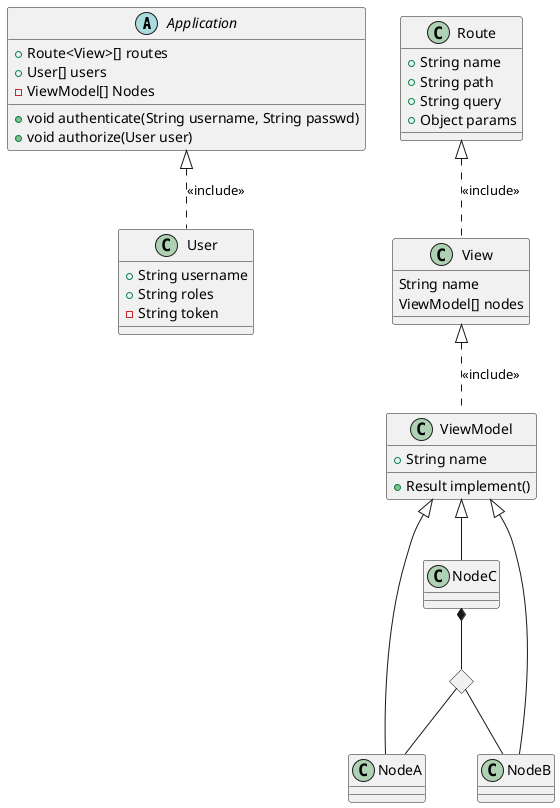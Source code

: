 @startuml How to create business nodes?
abstract Application {
    + Route<View>[] routes
    + User[] users
    + void authenticate(String username, String passwd)
    + void authorize(User user)
    - ViewModel[] Nodes
}

class Route {
    + String name
    + String path
    + String query
    + Object params
}

class View {
    String name
    ViewModel[] nodes
}

class User {
    + String username
    + String roles
    - String token
}

class ViewModel {
    + String name
    + Result implement()
}

Route <|.. View : <<include>>
View <|.. ViewModel : <<include>>
Application <|.. User : <<include>>

ViewModel <|-- NodeA
ViewModel <|-- NodeB
ViewModel <|-- NodeC

<> compose
compose -- NodeA
compose -- NodeB
NodeC *-- compose
@enduml